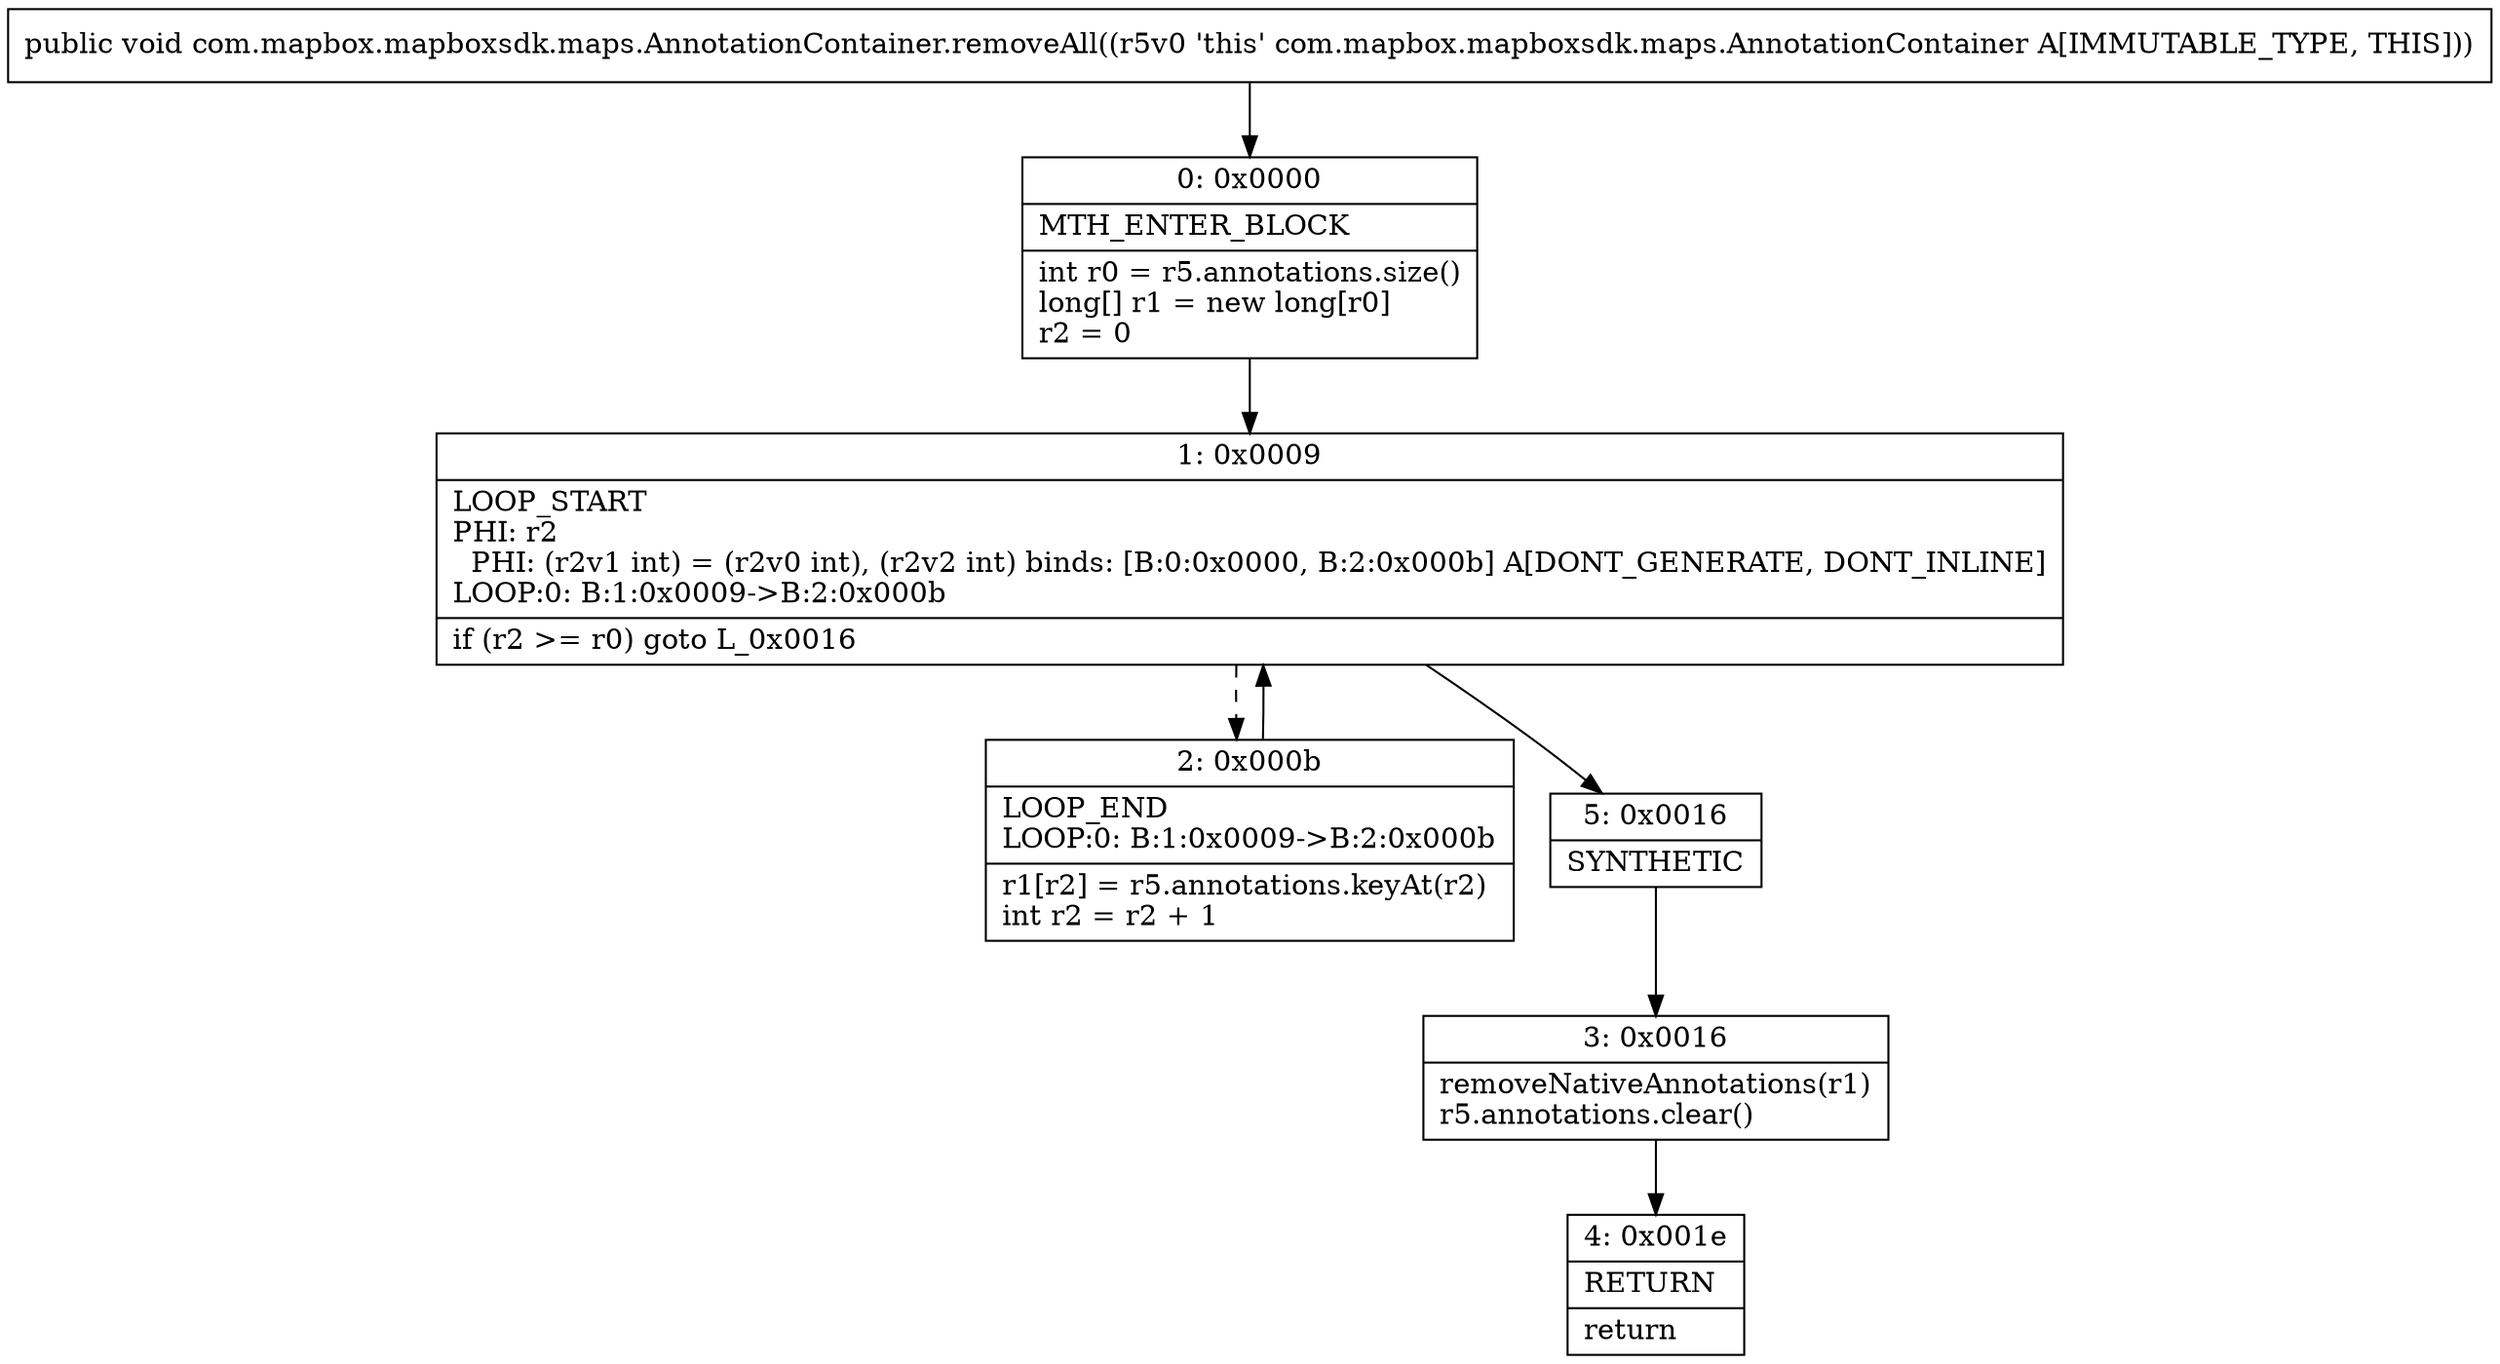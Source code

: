 digraph "CFG forcom.mapbox.mapboxsdk.maps.AnnotationContainer.removeAll()V" {
Node_0 [shape=record,label="{0\:\ 0x0000|MTH_ENTER_BLOCK\l|int r0 = r5.annotations.size()\llong[] r1 = new long[r0]\lr2 = 0\l}"];
Node_1 [shape=record,label="{1\:\ 0x0009|LOOP_START\lPHI: r2 \l  PHI: (r2v1 int) = (r2v0 int), (r2v2 int) binds: [B:0:0x0000, B:2:0x000b] A[DONT_GENERATE, DONT_INLINE]\lLOOP:0: B:1:0x0009\-\>B:2:0x000b\l|if (r2 \>= r0) goto L_0x0016\l}"];
Node_2 [shape=record,label="{2\:\ 0x000b|LOOP_END\lLOOP:0: B:1:0x0009\-\>B:2:0x000b\l|r1[r2] = r5.annotations.keyAt(r2)\lint r2 = r2 + 1\l}"];
Node_3 [shape=record,label="{3\:\ 0x0016|removeNativeAnnotations(r1)\lr5.annotations.clear()\l}"];
Node_4 [shape=record,label="{4\:\ 0x001e|RETURN\l|return\l}"];
Node_5 [shape=record,label="{5\:\ 0x0016|SYNTHETIC\l}"];
MethodNode[shape=record,label="{public void com.mapbox.mapboxsdk.maps.AnnotationContainer.removeAll((r5v0 'this' com.mapbox.mapboxsdk.maps.AnnotationContainer A[IMMUTABLE_TYPE, THIS])) }"];
MethodNode -> Node_0;
Node_0 -> Node_1;
Node_1 -> Node_2[style=dashed];
Node_1 -> Node_5;
Node_2 -> Node_1;
Node_3 -> Node_4;
Node_5 -> Node_3;
}

